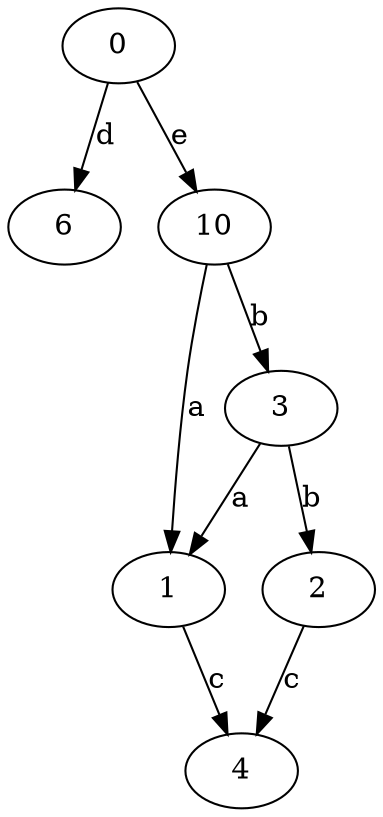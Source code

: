 strict digraph  {
0;
1;
2;
3;
4;
6;
10;
0 -> 6  [label=d];
0 -> 10  [label=e];
1 -> 4  [label=c];
2 -> 4  [label=c];
3 -> 1  [label=a];
3 -> 2  [label=b];
10 -> 1  [label=a];
10 -> 3  [label=b];
}
